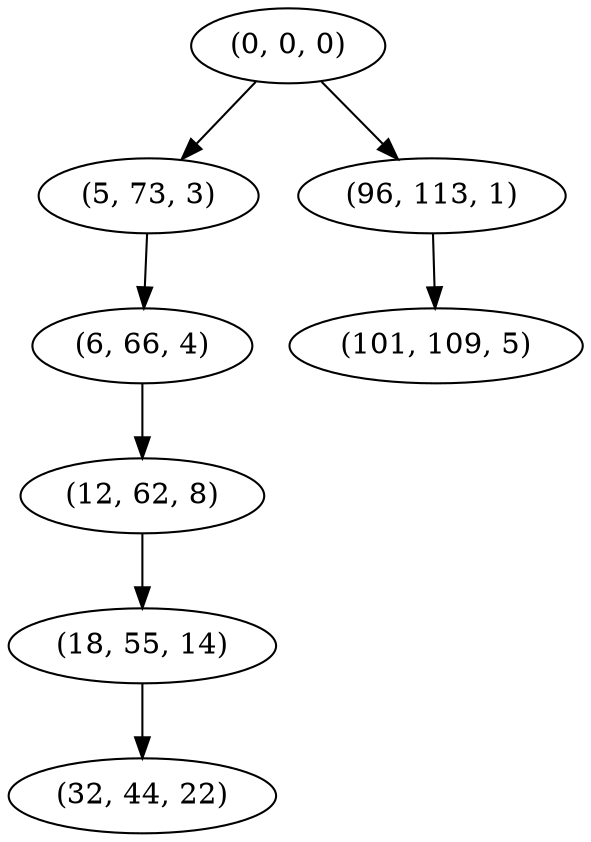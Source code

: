 digraph tree {
    "(0, 0, 0)";
    "(5, 73, 3)";
    "(6, 66, 4)";
    "(12, 62, 8)";
    "(18, 55, 14)";
    "(32, 44, 22)";
    "(96, 113, 1)";
    "(101, 109, 5)";
    "(0, 0, 0)" -> "(5, 73, 3)";
    "(0, 0, 0)" -> "(96, 113, 1)";
    "(5, 73, 3)" -> "(6, 66, 4)";
    "(6, 66, 4)" -> "(12, 62, 8)";
    "(12, 62, 8)" -> "(18, 55, 14)";
    "(18, 55, 14)" -> "(32, 44, 22)";
    "(96, 113, 1)" -> "(101, 109, 5)";
}
